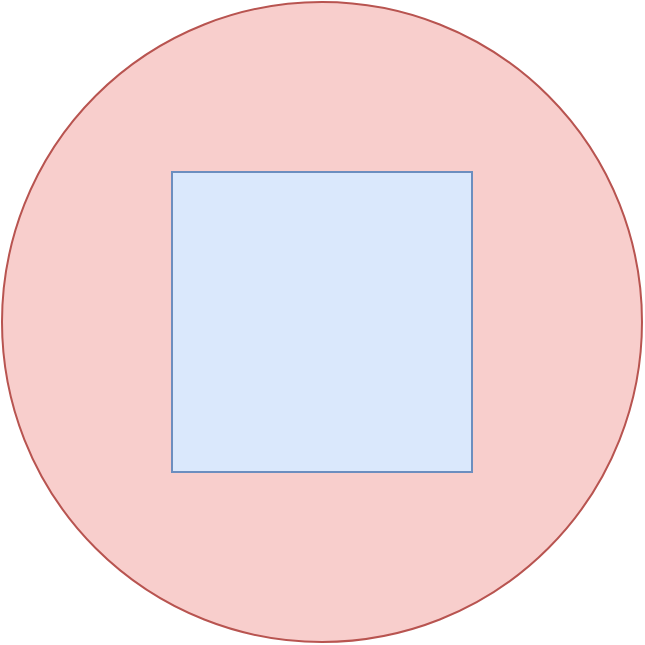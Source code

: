 <mxfile version="20.2.0" type="github">
  <diagram id="mLCP_n5XFWYdRw9TQlfD" name="Página-1">
    <mxGraphModel dx="868" dy="409" grid="1" gridSize="10" guides="1" tooltips="1" connect="1" arrows="1" fold="1" page="1" pageScale="1" pageWidth="850" pageHeight="1100" math="0" shadow="0">
      <root>
        <mxCell id="0" />
        <mxCell id="1" parent="0" />
        <mxCell id="zzm2j2VK6DOQVLM1jkmJ-2" value="" style="ellipse;whiteSpace=wrap;html=1;aspect=fixed;fillColor=#f8cecc;strokeColor=#b85450;" vertex="1" parent="1">
          <mxGeometry x="265" y="190" width="320" height="320" as="geometry" />
        </mxCell>
        <mxCell id="zzm2j2VK6DOQVLM1jkmJ-3" value="" style="whiteSpace=wrap;html=1;aspect=fixed;fillColor=#dae8fc;strokeColor=#6c8ebf;" vertex="1" parent="1">
          <mxGeometry x="350" y="275" width="150" height="150" as="geometry" />
        </mxCell>
      </root>
    </mxGraphModel>
  </diagram>
</mxfile>

